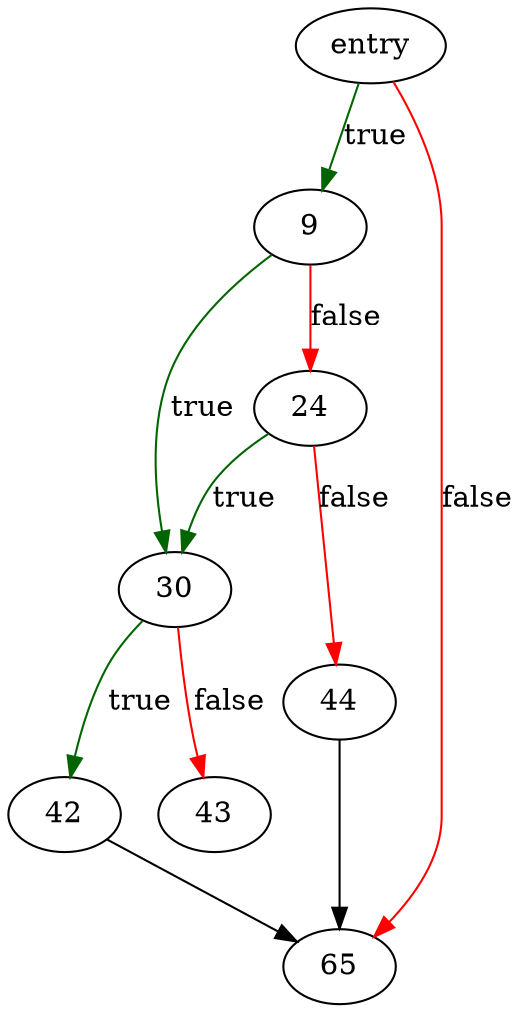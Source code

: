 digraph "open_db" {
	// Node definitions.
	2 [label=entry];
	9;
	24;
	30;
	42;
	43;
	44;
	65;

	// Edge definitions.
	2 -> 9 [
		color=darkgreen
		label=true
	];
	2 -> 65 [
		color=red
		label=false
	];
	9 -> 24 [
		color=red
		label=false
	];
	9 -> 30 [
		color=darkgreen
		label=true
	];
	24 -> 30 [
		color=darkgreen
		label=true
	];
	24 -> 44 [
		color=red
		label=false
	];
	30 -> 42 [
		color=darkgreen
		label=true
	];
	30 -> 43 [
		color=red
		label=false
	];
	42 -> 65;
	44 -> 65;
}